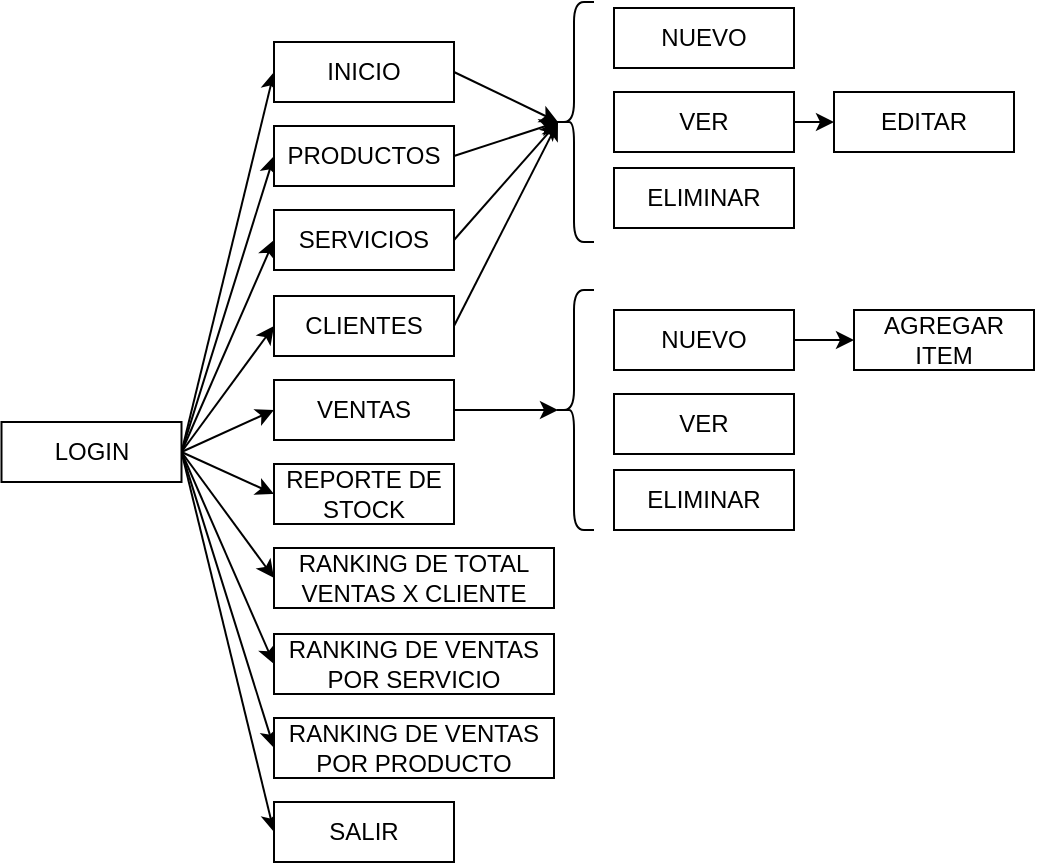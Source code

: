 <mxfile version="22.1.2" type="device">
  <diagram name="Página-1" id="KL7hros_8gFtWswWTued">
    <mxGraphModel dx="1707" dy="1727" grid="1" gridSize="10" guides="1" tooltips="1" connect="1" arrows="1" fold="1" page="1" pageScale="1" pageWidth="827" pageHeight="1169" math="0" shadow="0">
      <root>
        <mxCell id="0" />
        <mxCell id="1" parent="0" />
        <mxCell id="5gahKNYFXIvYUjjZJqVw-31" style="rounded=0;orthogonalLoop=1;jettySize=auto;html=1;exitX=1;exitY=0.5;exitDx=0;exitDy=0;entryX=0;entryY=0.5;entryDx=0;entryDy=0;" edge="1" parent="1" source="l1Fr6kD5rfvGQ3E-aX6w-1" target="l1Fr6kD5rfvGQ3E-aX6w-3">
          <mxGeometry relative="1" as="geometry" />
        </mxCell>
        <mxCell id="5gahKNYFXIvYUjjZJqVw-32" style="rounded=0;orthogonalLoop=1;jettySize=auto;html=1;exitX=1;exitY=0.5;exitDx=0;exitDy=0;entryX=0;entryY=0.5;entryDx=0;entryDy=0;" edge="1" parent="1" source="l1Fr6kD5rfvGQ3E-aX6w-1" target="5gahKNYFXIvYUjjZJqVw-1">
          <mxGeometry relative="1" as="geometry" />
        </mxCell>
        <mxCell id="5gahKNYFXIvYUjjZJqVw-33" style="edgeStyle=none;shape=connector;rounded=0;orthogonalLoop=1;jettySize=auto;html=1;exitX=1;exitY=0.5;exitDx=0;exitDy=0;entryX=0;entryY=0.5;entryDx=0;entryDy=0;labelBackgroundColor=default;strokeColor=default;align=center;verticalAlign=middle;fontFamily=Helvetica;fontSize=11;fontColor=default;endArrow=classic;" edge="1" parent="1" source="l1Fr6kD5rfvGQ3E-aX6w-1" target="5gahKNYFXIvYUjjZJqVw-9">
          <mxGeometry relative="1" as="geometry" />
        </mxCell>
        <mxCell id="5gahKNYFXIvYUjjZJqVw-34" style="edgeStyle=none;shape=connector;rounded=0;orthogonalLoop=1;jettySize=auto;html=1;exitX=1;exitY=0.5;exitDx=0;exitDy=0;entryX=0;entryY=0.5;entryDx=0;entryDy=0;labelBackgroundColor=default;strokeColor=default;align=center;verticalAlign=middle;fontFamily=Helvetica;fontSize=11;fontColor=default;endArrow=classic;" edge="1" parent="1" source="l1Fr6kD5rfvGQ3E-aX6w-1" target="5gahKNYFXIvYUjjZJqVw-8">
          <mxGeometry relative="1" as="geometry" />
        </mxCell>
        <mxCell id="5gahKNYFXIvYUjjZJqVw-35" style="edgeStyle=none;shape=connector;rounded=0;orthogonalLoop=1;jettySize=auto;html=1;exitX=1;exitY=0.5;exitDx=0;exitDy=0;entryX=0;entryY=0.5;entryDx=0;entryDy=0;labelBackgroundColor=default;strokeColor=default;align=center;verticalAlign=middle;fontFamily=Helvetica;fontSize=11;fontColor=default;endArrow=classic;" edge="1" parent="1" source="l1Fr6kD5rfvGQ3E-aX6w-1" target="5gahKNYFXIvYUjjZJqVw-6">
          <mxGeometry relative="1" as="geometry" />
        </mxCell>
        <mxCell id="5gahKNYFXIvYUjjZJqVw-36" style="edgeStyle=none;shape=connector;rounded=0;orthogonalLoop=1;jettySize=auto;html=1;exitX=1;exitY=0.5;exitDx=0;exitDy=0;entryX=0;entryY=0.5;entryDx=0;entryDy=0;labelBackgroundColor=default;strokeColor=default;align=center;verticalAlign=middle;fontFamily=Helvetica;fontSize=11;fontColor=default;endArrow=classic;" edge="1" parent="1" source="l1Fr6kD5rfvGQ3E-aX6w-1" target="5gahKNYFXIvYUjjZJqVw-7">
          <mxGeometry relative="1" as="geometry" />
        </mxCell>
        <mxCell id="5gahKNYFXIvYUjjZJqVw-37" style="edgeStyle=none;shape=connector;rounded=0;orthogonalLoop=1;jettySize=auto;html=1;exitX=1;exitY=0.5;exitDx=0;exitDy=0;entryX=0;entryY=0.5;entryDx=0;entryDy=0;labelBackgroundColor=default;strokeColor=default;align=center;verticalAlign=middle;fontFamily=Helvetica;fontSize=11;fontColor=default;endArrow=classic;" edge="1" parent="1" source="l1Fr6kD5rfvGQ3E-aX6w-1" target="5gahKNYFXIvYUjjZJqVw-4">
          <mxGeometry relative="1" as="geometry" />
        </mxCell>
        <mxCell id="5gahKNYFXIvYUjjZJqVw-38" style="edgeStyle=none;shape=connector;rounded=0;orthogonalLoop=1;jettySize=auto;html=1;exitX=1;exitY=0.5;exitDx=0;exitDy=0;entryX=0;entryY=0.5;entryDx=0;entryDy=0;labelBackgroundColor=default;strokeColor=default;align=center;verticalAlign=middle;fontFamily=Helvetica;fontSize=11;fontColor=default;endArrow=classic;" edge="1" parent="1" source="l1Fr6kD5rfvGQ3E-aX6w-1" target="5gahKNYFXIvYUjjZJqVw-5">
          <mxGeometry relative="1" as="geometry" />
        </mxCell>
        <mxCell id="5gahKNYFXIvYUjjZJqVw-39" style="edgeStyle=none;shape=connector;rounded=0;orthogonalLoop=1;jettySize=auto;html=1;exitX=1;exitY=0.5;exitDx=0;exitDy=0;entryX=0;entryY=0.5;entryDx=0;entryDy=0;labelBackgroundColor=default;strokeColor=default;align=center;verticalAlign=middle;fontFamily=Helvetica;fontSize=11;fontColor=default;endArrow=classic;" edge="1" parent="1" source="l1Fr6kD5rfvGQ3E-aX6w-1" target="5gahKNYFXIvYUjjZJqVw-2">
          <mxGeometry relative="1" as="geometry" />
        </mxCell>
        <mxCell id="5gahKNYFXIvYUjjZJqVw-40" style="edgeStyle=none;shape=connector;rounded=0;orthogonalLoop=1;jettySize=auto;html=1;exitX=1;exitY=0.5;exitDx=0;exitDy=0;entryX=0;entryY=0.5;entryDx=0;entryDy=0;labelBackgroundColor=default;strokeColor=default;align=center;verticalAlign=middle;fontFamily=Helvetica;fontSize=11;fontColor=default;endArrow=classic;" edge="1" parent="1" source="l1Fr6kD5rfvGQ3E-aX6w-1" target="5gahKNYFXIvYUjjZJqVw-3">
          <mxGeometry relative="1" as="geometry" />
        </mxCell>
        <mxCell id="l1Fr6kD5rfvGQ3E-aX6w-1" value="LOGIN" style="rounded=0;whiteSpace=wrap;html=1;" parent="1" vertex="1">
          <mxGeometry x="-586.25" y="-330" width="90" height="30" as="geometry" />
        </mxCell>
        <mxCell id="l1Fr6kD5rfvGQ3E-aX6w-3" value="PRODUCTOS" style="rounded=0;whiteSpace=wrap;html=1;" parent="1" vertex="1">
          <mxGeometry x="-450" y="-478" width="90" height="30" as="geometry" />
        </mxCell>
        <mxCell id="5gahKNYFXIvYUjjZJqVw-1" value="INICIO" style="rounded=0;whiteSpace=wrap;html=1;" vertex="1" parent="1">
          <mxGeometry x="-450" y="-520" width="90" height="30" as="geometry" />
        </mxCell>
        <mxCell id="5gahKNYFXIvYUjjZJqVw-2" value="RANKING DE VENTAS POR PRODUCTO" style="rounded=0;whiteSpace=wrap;html=1;" vertex="1" parent="1">
          <mxGeometry x="-450" y="-182" width="140" height="30" as="geometry" />
        </mxCell>
        <mxCell id="5gahKNYFXIvYUjjZJqVw-3" value="SALIR" style="rounded=0;whiteSpace=wrap;html=1;" vertex="1" parent="1">
          <mxGeometry x="-450" y="-140" width="90" height="30" as="geometry" />
        </mxCell>
        <mxCell id="5gahKNYFXIvYUjjZJqVw-4" value="RANKING DE TOTAL VENTAS X CLIENTE" style="rounded=0;whiteSpace=wrap;html=1;" vertex="1" parent="1">
          <mxGeometry x="-450" y="-267" width="140" height="30" as="geometry" />
        </mxCell>
        <mxCell id="5gahKNYFXIvYUjjZJqVw-5" value="RANKING DE VENTAS POR SERVICIO" style="rounded=0;whiteSpace=wrap;html=1;" vertex="1" parent="1">
          <mxGeometry x="-450" y="-224" width="140" height="30" as="geometry" />
        </mxCell>
        <mxCell id="5gahKNYFXIvYUjjZJqVw-6" value="VENTAS" style="rounded=0;whiteSpace=wrap;html=1;" vertex="1" parent="1">
          <mxGeometry x="-450" y="-351" width="90" height="30" as="geometry" />
        </mxCell>
        <mxCell id="5gahKNYFXIvYUjjZJqVw-7" value="REPORTE DE STOCK" style="rounded=0;whiteSpace=wrap;html=1;" vertex="1" parent="1">
          <mxGeometry x="-450" y="-309" width="90" height="30" as="geometry" />
        </mxCell>
        <mxCell id="5gahKNYFXIvYUjjZJqVw-8" value="CLIENTES" style="rounded=0;whiteSpace=wrap;html=1;" vertex="1" parent="1">
          <mxGeometry x="-450" y="-393" width="90" height="30" as="geometry" />
        </mxCell>
        <mxCell id="5gahKNYFXIvYUjjZJqVw-9" value="SERVICIOS" style="rounded=0;whiteSpace=wrap;html=1;" vertex="1" parent="1">
          <mxGeometry x="-450" y="-436" width="90" height="30" as="geometry" />
        </mxCell>
        <mxCell id="5gahKNYFXIvYUjjZJqVw-50" style="edgeStyle=none;shape=connector;rounded=0;orthogonalLoop=1;jettySize=auto;html=1;exitX=1;exitY=0.5;exitDx=0;exitDy=0;entryX=0;entryY=0.5;entryDx=0;entryDy=0;labelBackgroundColor=default;strokeColor=default;align=center;verticalAlign=middle;fontFamily=Helvetica;fontSize=11;fontColor=default;endArrow=classic;" edge="1" parent="1" source="5gahKNYFXIvYUjjZJqVw-21" target="5gahKNYFXIvYUjjZJqVw-29">
          <mxGeometry relative="1" as="geometry" />
        </mxCell>
        <mxCell id="5gahKNYFXIvYUjjZJqVw-21" value="VER" style="rounded=0;whiteSpace=wrap;html=1;" vertex="1" parent="1">
          <mxGeometry x="-280" y="-495" width="90" height="30" as="geometry" />
        </mxCell>
        <mxCell id="5gahKNYFXIvYUjjZJqVw-22" value="ELIMINAR" style="rounded=0;whiteSpace=wrap;html=1;" vertex="1" parent="1">
          <mxGeometry x="-280" y="-457" width="90" height="30" as="geometry" />
        </mxCell>
        <mxCell id="5gahKNYFXIvYUjjZJqVw-23" value="NUEVO" style="rounded=0;whiteSpace=wrap;html=1;" vertex="1" parent="1">
          <mxGeometry x="-280" y="-537" width="90" height="30" as="geometry" />
        </mxCell>
        <mxCell id="5gahKNYFXIvYUjjZJqVw-25" value="VER" style="rounded=0;whiteSpace=wrap;html=1;" vertex="1" parent="1">
          <mxGeometry x="-280" y="-344" width="90" height="30" as="geometry" />
        </mxCell>
        <mxCell id="5gahKNYFXIvYUjjZJqVw-26" value="ELIMINAR" style="rounded=0;whiteSpace=wrap;html=1;" vertex="1" parent="1">
          <mxGeometry x="-280" y="-306" width="90" height="30" as="geometry" />
        </mxCell>
        <mxCell id="5gahKNYFXIvYUjjZJqVw-53" style="edgeStyle=none;shape=connector;rounded=0;orthogonalLoop=1;jettySize=auto;html=1;exitX=1;exitY=0.5;exitDx=0;exitDy=0;entryX=0;entryY=0.5;entryDx=0;entryDy=0;labelBackgroundColor=default;strokeColor=default;align=center;verticalAlign=middle;fontFamily=Helvetica;fontSize=11;fontColor=default;endArrow=classic;" edge="1" parent="1" source="5gahKNYFXIvYUjjZJqVw-27" target="5gahKNYFXIvYUjjZJqVw-28">
          <mxGeometry relative="1" as="geometry" />
        </mxCell>
        <mxCell id="5gahKNYFXIvYUjjZJqVw-27" value="NUEVO" style="rounded=0;whiteSpace=wrap;html=1;" vertex="1" parent="1">
          <mxGeometry x="-280" y="-386" width="90" height="30" as="geometry" />
        </mxCell>
        <mxCell id="5gahKNYFXIvYUjjZJqVw-28" value="AGREGAR ITEM" style="rounded=0;whiteSpace=wrap;html=1;" vertex="1" parent="1">
          <mxGeometry x="-160" y="-386" width="90" height="30" as="geometry" />
        </mxCell>
        <mxCell id="5gahKNYFXIvYUjjZJqVw-29" value="EDITAR" style="rounded=0;whiteSpace=wrap;html=1;" vertex="1" parent="1">
          <mxGeometry x="-170" y="-495" width="90" height="30" as="geometry" />
        </mxCell>
        <mxCell id="5gahKNYFXIvYUjjZJqVw-44" value="" style="shape=curlyBracket;whiteSpace=wrap;html=1;rounded=1;labelPosition=left;verticalLabelPosition=middle;align=right;verticalAlign=middle;fontFamily=Helvetica;fontSize=11;fontColor=default;" vertex="1" parent="1">
          <mxGeometry x="-310" y="-540" width="20" height="120" as="geometry" />
        </mxCell>
        <mxCell id="5gahKNYFXIvYUjjZJqVw-45" style="edgeStyle=none;shape=connector;rounded=0;orthogonalLoop=1;jettySize=auto;html=1;exitX=1;exitY=0.5;exitDx=0;exitDy=0;entryX=0.1;entryY=0.5;entryDx=0;entryDy=0;entryPerimeter=0;labelBackgroundColor=default;strokeColor=default;align=center;verticalAlign=middle;fontFamily=Helvetica;fontSize=11;fontColor=default;endArrow=classic;" edge="1" parent="1" source="5gahKNYFXIvYUjjZJqVw-9" target="5gahKNYFXIvYUjjZJqVw-44">
          <mxGeometry relative="1" as="geometry" />
        </mxCell>
        <mxCell id="5gahKNYFXIvYUjjZJqVw-47" style="edgeStyle=none;shape=connector;rounded=0;orthogonalLoop=1;jettySize=auto;html=1;exitX=1;exitY=0.5;exitDx=0;exitDy=0;entryX=0.1;entryY=0.5;entryDx=0;entryDy=0;entryPerimeter=0;labelBackgroundColor=default;strokeColor=default;align=center;verticalAlign=middle;fontFamily=Helvetica;fontSize=11;fontColor=default;endArrow=classic;" edge="1" parent="1" source="5gahKNYFXIvYUjjZJqVw-1" target="5gahKNYFXIvYUjjZJqVw-44">
          <mxGeometry relative="1" as="geometry" />
        </mxCell>
        <mxCell id="5gahKNYFXIvYUjjZJqVw-48" style="edgeStyle=none;shape=connector;rounded=0;orthogonalLoop=1;jettySize=auto;html=1;exitX=1;exitY=0.5;exitDx=0;exitDy=0;entryX=0.1;entryY=0.5;entryDx=0;entryDy=0;entryPerimeter=0;labelBackgroundColor=default;strokeColor=default;align=center;verticalAlign=middle;fontFamily=Helvetica;fontSize=11;fontColor=default;endArrow=classic;" edge="1" parent="1" source="l1Fr6kD5rfvGQ3E-aX6w-3" target="5gahKNYFXIvYUjjZJqVw-44">
          <mxGeometry relative="1" as="geometry" />
        </mxCell>
        <mxCell id="5gahKNYFXIvYUjjZJqVw-49" style="edgeStyle=none;shape=connector;rounded=0;orthogonalLoop=1;jettySize=auto;html=1;exitX=1;exitY=0.5;exitDx=0;exitDy=0;entryX=0.1;entryY=0.5;entryDx=0;entryDy=0;entryPerimeter=0;labelBackgroundColor=default;strokeColor=default;align=center;verticalAlign=middle;fontFamily=Helvetica;fontSize=11;fontColor=default;endArrow=classic;" edge="1" parent="1" source="5gahKNYFXIvYUjjZJqVw-8" target="5gahKNYFXIvYUjjZJqVw-44">
          <mxGeometry relative="1" as="geometry" />
        </mxCell>
        <mxCell id="5gahKNYFXIvYUjjZJqVw-51" value="" style="shape=curlyBracket;whiteSpace=wrap;html=1;rounded=1;labelPosition=left;verticalLabelPosition=middle;align=right;verticalAlign=middle;fontFamily=Helvetica;fontSize=11;fontColor=default;" vertex="1" parent="1">
          <mxGeometry x="-310" y="-396" width="20" height="120" as="geometry" />
        </mxCell>
        <mxCell id="5gahKNYFXIvYUjjZJqVw-52" style="edgeStyle=none;shape=connector;rounded=0;orthogonalLoop=1;jettySize=auto;html=1;exitX=1;exitY=0.5;exitDx=0;exitDy=0;entryX=0.1;entryY=0.5;entryDx=0;entryDy=0;entryPerimeter=0;labelBackgroundColor=default;strokeColor=default;align=center;verticalAlign=middle;fontFamily=Helvetica;fontSize=11;fontColor=default;endArrow=classic;" edge="1" parent="1" source="5gahKNYFXIvYUjjZJqVw-6" target="5gahKNYFXIvYUjjZJqVw-51">
          <mxGeometry relative="1" as="geometry" />
        </mxCell>
      </root>
    </mxGraphModel>
  </diagram>
</mxfile>

